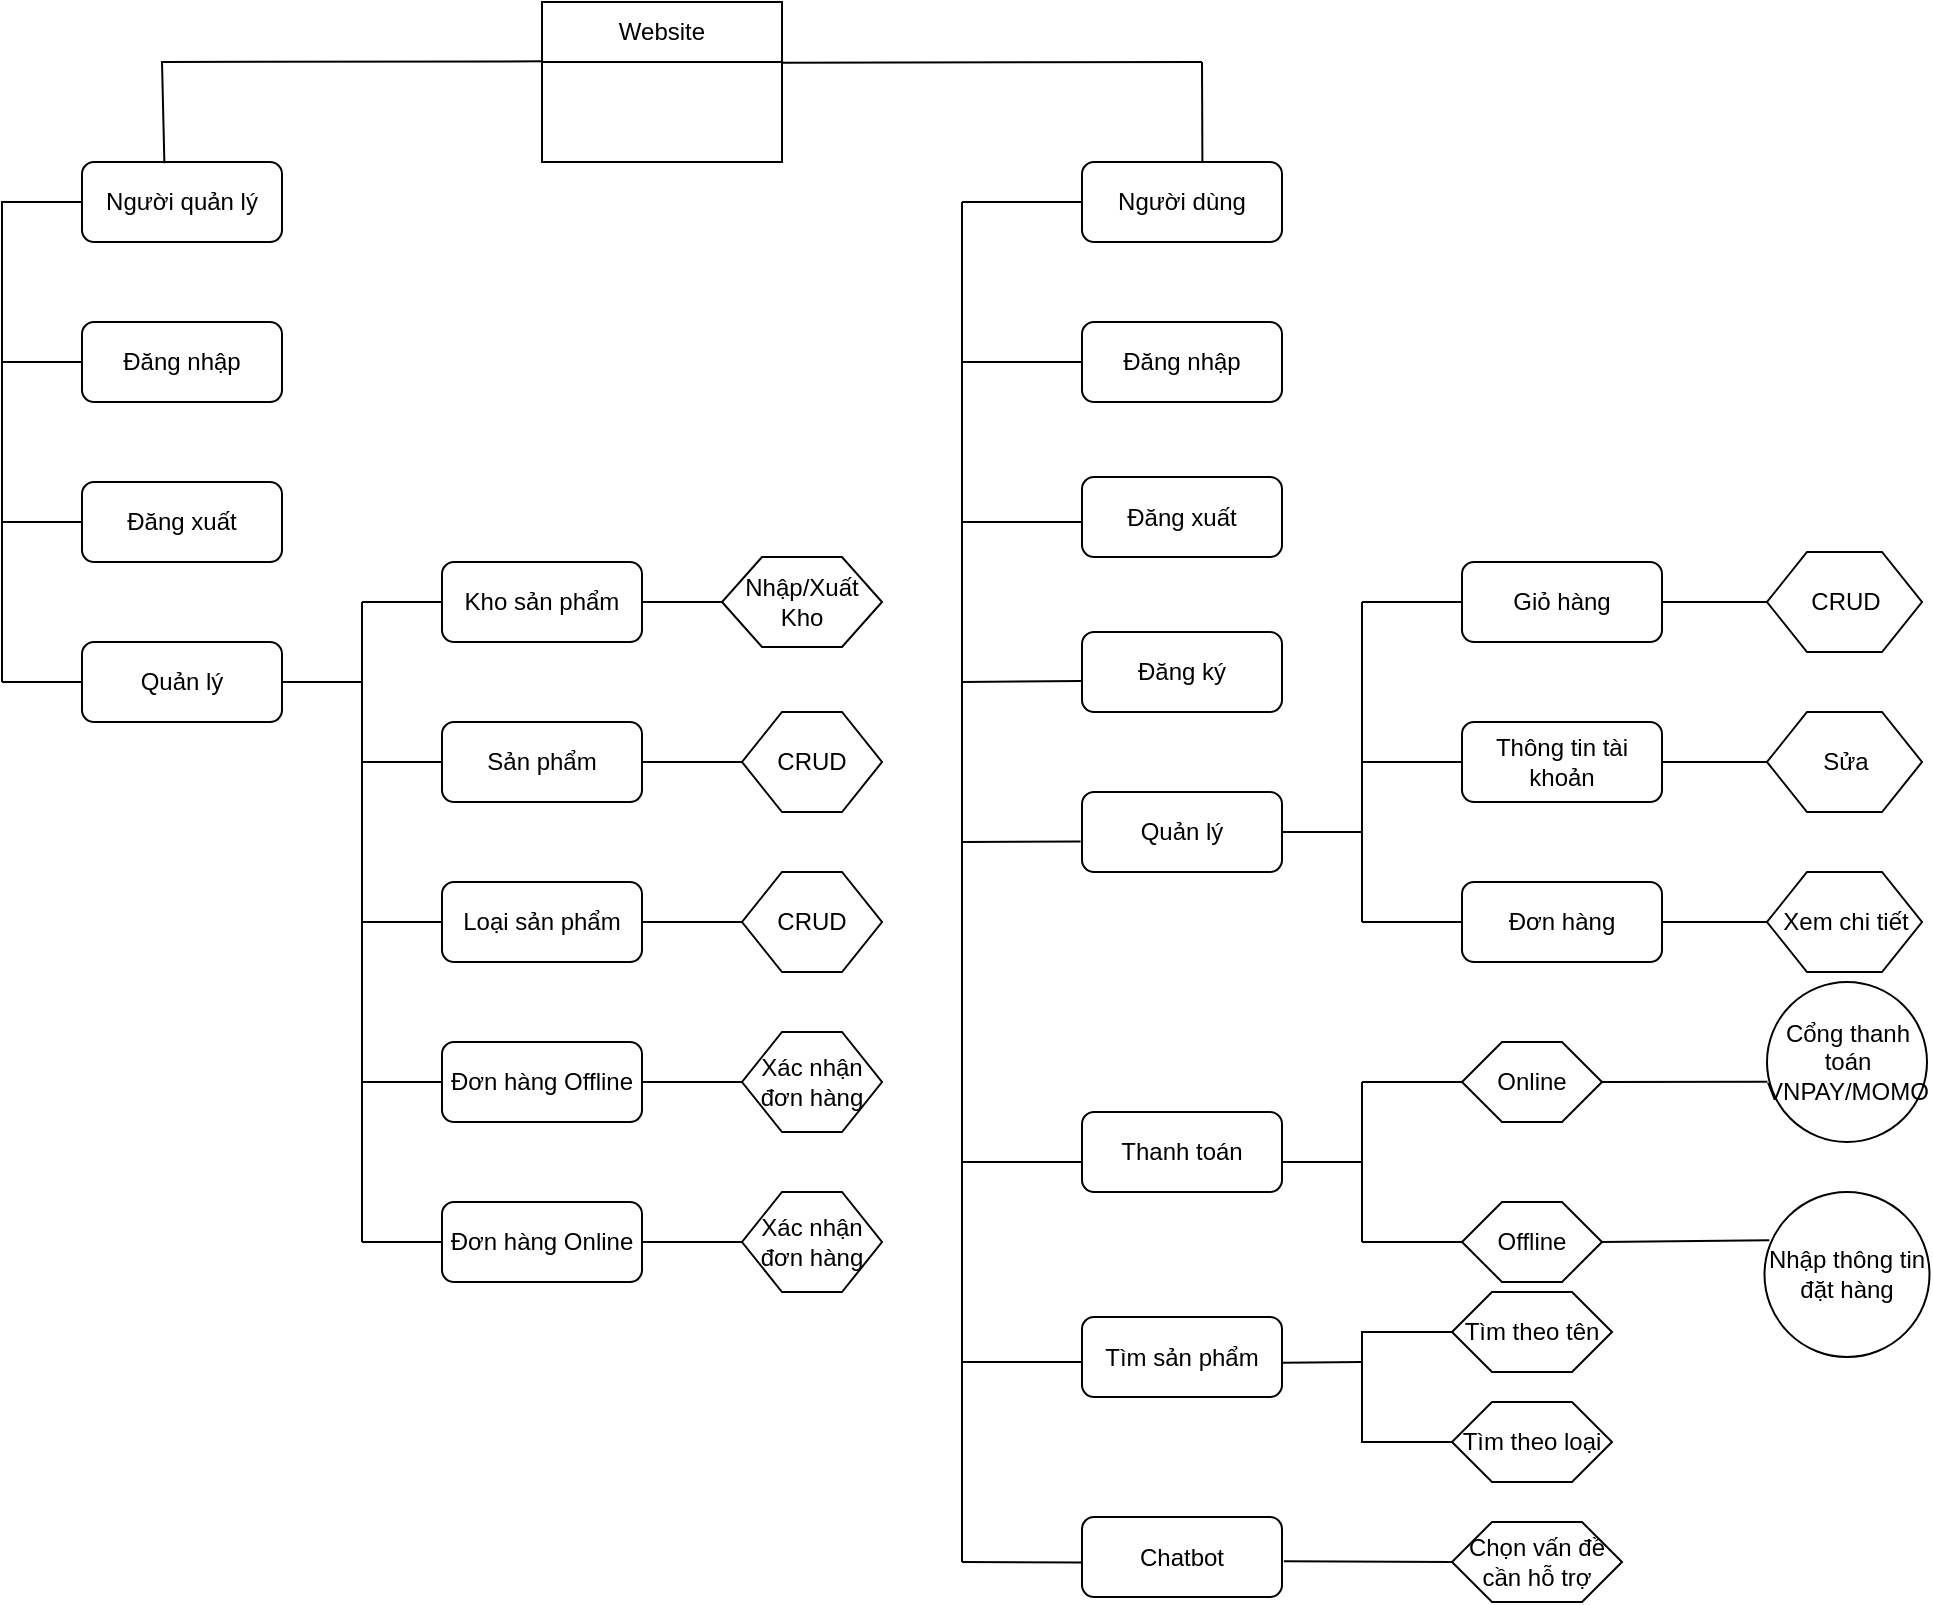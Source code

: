 <mxfile version="21.1.5" type="device">
  <diagram name="Page-1" id="YKi9pks65AhPZEX7jFyc">
    <mxGraphModel dx="420" dy="1348" grid="1" gridSize="10" guides="1" tooltips="1" connect="1" arrows="1" fold="1" page="1" pageScale="1" pageWidth="850" pageHeight="1100" math="0" shadow="0">
      <root>
        <mxCell id="0" />
        <mxCell id="1" parent="0" />
        <mxCell id="HV_f0PQ1Y3hvwHdLPxkS-1" value="Website" style="swimlane;fontStyle=0;childLayout=stackLayout;horizontal=1;startSize=30;horizontalStack=0;resizeParent=1;resizeParentMax=0;resizeLast=0;collapsible=1;marginBottom=0;whiteSpace=wrap;html=1;" parent="1" vertex="1">
          <mxGeometry x="390" y="-1080" width="120" height="80" as="geometry" />
        </mxCell>
        <mxCell id="HV_f0PQ1Y3hvwHdLPxkS-6" value="Người quản lý" style="rounded=1;whiteSpace=wrap;html=1;" parent="1" vertex="1">
          <mxGeometry x="160" y="-1000" width="100" height="40" as="geometry" />
        </mxCell>
        <mxCell id="HV_f0PQ1Y3hvwHdLPxkS-8" value="Đăng nhập" style="rounded=1;whiteSpace=wrap;html=1;" parent="1" vertex="1">
          <mxGeometry x="160" y="-920" width="100" height="40" as="geometry" />
        </mxCell>
        <mxCell id="HV_f0PQ1Y3hvwHdLPxkS-9" value="Đăng xuất" style="rounded=1;whiteSpace=wrap;html=1;" parent="1" vertex="1">
          <mxGeometry x="160" y="-840" width="100" height="40" as="geometry" />
        </mxCell>
        <mxCell id="HV_f0PQ1Y3hvwHdLPxkS-10" value="Quản lý" style="rounded=1;whiteSpace=wrap;html=1;" parent="1" vertex="1">
          <mxGeometry x="160" y="-760" width="100" height="40" as="geometry" />
        </mxCell>
        <mxCell id="HV_f0PQ1Y3hvwHdLPxkS-11" value="" style="endArrow=none;html=1;rounded=0;entryX=0.004;entryY=0.371;entryDx=0;entryDy=0;exitX=0.412;exitY=0.015;exitDx=0;exitDy=0;exitPerimeter=0;entryPerimeter=0;" parent="1" source="HV_f0PQ1Y3hvwHdLPxkS-6" target="HV_f0PQ1Y3hvwHdLPxkS-1" edge="1">
          <mxGeometry width="50" height="50" relative="1" as="geometry">
            <mxPoint x="240" y="-1040" as="sourcePoint" />
            <mxPoint x="450" y="-1030" as="targetPoint" />
            <Array as="points">
              <mxPoint x="200" y="-1050" />
            </Array>
          </mxGeometry>
        </mxCell>
        <mxCell id="HV_f0PQ1Y3hvwHdLPxkS-12" value="" style="endArrow=none;html=1;rounded=0;entryX=0;entryY=0.5;entryDx=0;entryDy=0;" parent="1" target="HV_f0PQ1Y3hvwHdLPxkS-6" edge="1">
          <mxGeometry width="50" height="50" relative="1" as="geometry">
            <mxPoint x="120" y="-740" as="sourcePoint" />
            <mxPoint x="450" y="-930" as="targetPoint" />
            <Array as="points">
              <mxPoint x="120" y="-820" />
              <mxPoint x="120" y="-980" />
            </Array>
          </mxGeometry>
        </mxCell>
        <mxCell id="HV_f0PQ1Y3hvwHdLPxkS-14" value="" style="endArrow=none;html=1;rounded=0;entryX=0;entryY=0.5;entryDx=0;entryDy=0;" parent="1" target="HV_f0PQ1Y3hvwHdLPxkS-8" edge="1">
          <mxGeometry width="50" height="50" relative="1" as="geometry">
            <mxPoint x="120" y="-900" as="sourcePoint" />
            <mxPoint x="450" y="-930" as="targetPoint" />
          </mxGeometry>
        </mxCell>
        <mxCell id="HV_f0PQ1Y3hvwHdLPxkS-15" value="" style="endArrow=none;html=1;rounded=0;entryX=0;entryY=0.5;entryDx=0;entryDy=0;" parent="1" target="HV_f0PQ1Y3hvwHdLPxkS-9" edge="1">
          <mxGeometry width="50" height="50" relative="1" as="geometry">
            <mxPoint x="120" y="-820" as="sourcePoint" />
            <mxPoint x="450" y="-930" as="targetPoint" />
          </mxGeometry>
        </mxCell>
        <mxCell id="HV_f0PQ1Y3hvwHdLPxkS-16" value="" style="endArrow=none;html=1;rounded=0;entryX=0;entryY=0.5;entryDx=0;entryDy=0;" parent="1" target="HV_f0PQ1Y3hvwHdLPxkS-10" edge="1">
          <mxGeometry width="50" height="50" relative="1" as="geometry">
            <mxPoint x="120" y="-740" as="sourcePoint" />
            <mxPoint x="450" y="-930" as="targetPoint" />
          </mxGeometry>
        </mxCell>
        <mxCell id="HV_f0PQ1Y3hvwHdLPxkS-17" value="Kho sản phẩm" style="rounded=1;whiteSpace=wrap;html=1;" parent="1" vertex="1">
          <mxGeometry x="340" y="-800" width="100" height="40" as="geometry" />
        </mxCell>
        <mxCell id="HV_f0PQ1Y3hvwHdLPxkS-18" value="Sản phẩm" style="rounded=1;whiteSpace=wrap;html=1;" parent="1" vertex="1">
          <mxGeometry x="340" y="-720" width="100" height="40" as="geometry" />
        </mxCell>
        <mxCell id="HV_f0PQ1Y3hvwHdLPxkS-19" value="Loại sản phẩm" style="rounded=1;whiteSpace=wrap;html=1;" parent="1" vertex="1">
          <mxGeometry x="340" y="-640" width="100" height="40" as="geometry" />
        </mxCell>
        <mxCell id="HV_f0PQ1Y3hvwHdLPxkS-20" value="Đơn hàng Offline" style="rounded=1;whiteSpace=wrap;html=1;" parent="1" vertex="1">
          <mxGeometry x="340" y="-560" width="100" height="40" as="geometry" />
        </mxCell>
        <mxCell id="HV_f0PQ1Y3hvwHdLPxkS-21" value="Đơn hàng Online" style="rounded=1;whiteSpace=wrap;html=1;" parent="1" vertex="1">
          <mxGeometry x="340" y="-480" width="100" height="40" as="geometry" />
        </mxCell>
        <mxCell id="HV_f0PQ1Y3hvwHdLPxkS-24" value="" style="endArrow=none;html=1;rounded=0;entryX=0;entryY=0.5;entryDx=0;entryDy=0;" parent="1" target="HV_f0PQ1Y3hvwHdLPxkS-17" edge="1">
          <mxGeometry width="50" height="50" relative="1" as="geometry">
            <mxPoint x="300" y="-780" as="sourcePoint" />
            <mxPoint x="450" y="-640" as="targetPoint" />
          </mxGeometry>
        </mxCell>
        <mxCell id="HV_f0PQ1Y3hvwHdLPxkS-25" value="" style="endArrow=none;html=1;rounded=0;exitX=1;exitY=0.5;exitDx=0;exitDy=0;" parent="1" source="HV_f0PQ1Y3hvwHdLPxkS-10" edge="1">
          <mxGeometry width="50" height="50" relative="1" as="geometry">
            <mxPoint x="400" y="-590" as="sourcePoint" />
            <mxPoint x="300" y="-740" as="targetPoint" />
          </mxGeometry>
        </mxCell>
        <mxCell id="HV_f0PQ1Y3hvwHdLPxkS-26" value="" style="endArrow=none;html=1;rounded=0;" parent="1" edge="1">
          <mxGeometry width="50" height="50" relative="1" as="geometry">
            <mxPoint x="300" y="-740" as="sourcePoint" />
            <mxPoint x="300" y="-780" as="targetPoint" />
          </mxGeometry>
        </mxCell>
        <mxCell id="HV_f0PQ1Y3hvwHdLPxkS-27" value="" style="endArrow=none;html=1;rounded=0;" parent="1" edge="1">
          <mxGeometry width="50" height="50" relative="1" as="geometry">
            <mxPoint x="300" y="-740" as="sourcePoint" />
            <mxPoint x="300" y="-460" as="targetPoint" />
          </mxGeometry>
        </mxCell>
        <mxCell id="HV_f0PQ1Y3hvwHdLPxkS-28" value="" style="endArrow=none;html=1;rounded=0;entryX=0;entryY=0.5;entryDx=0;entryDy=0;" parent="1" target="HV_f0PQ1Y3hvwHdLPxkS-18" edge="1">
          <mxGeometry width="50" height="50" relative="1" as="geometry">
            <mxPoint x="300" y="-700" as="sourcePoint" />
            <mxPoint x="450" y="-940" as="targetPoint" />
          </mxGeometry>
        </mxCell>
        <mxCell id="HV_f0PQ1Y3hvwHdLPxkS-30" value="" style="endArrow=none;html=1;rounded=0;entryX=0;entryY=0.5;entryDx=0;entryDy=0;" parent="1" target="HV_f0PQ1Y3hvwHdLPxkS-19" edge="1">
          <mxGeometry width="50" height="50" relative="1" as="geometry">
            <mxPoint x="300" y="-620" as="sourcePoint" />
            <mxPoint x="450" y="-640" as="targetPoint" />
          </mxGeometry>
        </mxCell>
        <mxCell id="HV_f0PQ1Y3hvwHdLPxkS-31" value="" style="endArrow=none;html=1;rounded=0;entryX=0;entryY=0.5;entryDx=0;entryDy=0;" parent="1" target="HV_f0PQ1Y3hvwHdLPxkS-20" edge="1">
          <mxGeometry width="50" height="50" relative="1" as="geometry">
            <mxPoint x="300" y="-540" as="sourcePoint" />
            <mxPoint x="450" y="-640" as="targetPoint" />
          </mxGeometry>
        </mxCell>
        <mxCell id="HV_f0PQ1Y3hvwHdLPxkS-32" value="" style="endArrow=none;html=1;rounded=0;entryX=0;entryY=0.5;entryDx=0;entryDy=0;" parent="1" target="HV_f0PQ1Y3hvwHdLPxkS-21" edge="1">
          <mxGeometry width="50" height="50" relative="1" as="geometry">
            <mxPoint x="300" y="-460" as="sourcePoint" />
            <mxPoint x="450" y="-640" as="targetPoint" />
          </mxGeometry>
        </mxCell>
        <mxCell id="HV_f0PQ1Y3hvwHdLPxkS-37" value="Xác nhận đơn hàng" style="shape=hexagon;perimeter=hexagonPerimeter2;whiteSpace=wrap;html=1;fixedSize=1;" parent="1" vertex="1">
          <mxGeometry x="490" y="-565" width="70" height="50" as="geometry" />
        </mxCell>
        <mxCell id="HV_f0PQ1Y3hvwHdLPxkS-38" value="CRUD" style="shape=hexagon;perimeter=hexagonPerimeter2;whiteSpace=wrap;html=1;fixedSize=1;" parent="1" vertex="1">
          <mxGeometry x="490" y="-725" width="70" height="50" as="geometry" />
        </mxCell>
        <mxCell id="HV_f0PQ1Y3hvwHdLPxkS-39" value="CRUD" style="shape=hexagon;perimeter=hexagonPerimeter2;whiteSpace=wrap;html=1;fixedSize=1;" parent="1" vertex="1">
          <mxGeometry x="490" y="-645" width="70" height="50" as="geometry" />
        </mxCell>
        <mxCell id="HV_f0PQ1Y3hvwHdLPxkS-40" value="Xác nhận đơn hàng" style="shape=hexagon;perimeter=hexagonPerimeter2;whiteSpace=wrap;html=1;fixedSize=1;" parent="1" vertex="1">
          <mxGeometry x="490" y="-485" width="70" height="50" as="geometry" />
        </mxCell>
        <mxCell id="HV_f0PQ1Y3hvwHdLPxkS-44" value="" style="endArrow=none;html=1;rounded=0;entryX=0;entryY=0.5;entryDx=0;entryDy=0;exitX=1;exitY=0.5;exitDx=0;exitDy=0;" parent="1" source="HV_f0PQ1Y3hvwHdLPxkS-18" target="HV_f0PQ1Y3hvwHdLPxkS-38" edge="1">
          <mxGeometry width="50" height="50" relative="1" as="geometry">
            <mxPoint x="300" y="-640" as="sourcePoint" />
            <mxPoint x="350" y="-690" as="targetPoint" />
          </mxGeometry>
        </mxCell>
        <mxCell id="HV_f0PQ1Y3hvwHdLPxkS-45" value="" style="endArrow=none;html=1;rounded=0;entryX=0;entryY=0.5;entryDx=0;entryDy=0;" parent="1" target="HV_f0PQ1Y3hvwHdLPxkS-39" edge="1">
          <mxGeometry width="50" height="50" relative="1" as="geometry">
            <mxPoint x="440" y="-620" as="sourcePoint" />
            <mxPoint x="350" y="-690" as="targetPoint" />
          </mxGeometry>
        </mxCell>
        <mxCell id="HV_f0PQ1Y3hvwHdLPxkS-46" value="" style="endArrow=none;html=1;rounded=0;entryX=0;entryY=0.5;entryDx=0;entryDy=0;exitX=1;exitY=0.5;exitDx=0;exitDy=0;" parent="1" source="HV_f0PQ1Y3hvwHdLPxkS-20" target="HV_f0PQ1Y3hvwHdLPxkS-37" edge="1">
          <mxGeometry width="50" height="50" relative="1" as="geometry">
            <mxPoint x="300" y="-640" as="sourcePoint" />
            <mxPoint x="350" y="-690" as="targetPoint" />
          </mxGeometry>
        </mxCell>
        <mxCell id="HV_f0PQ1Y3hvwHdLPxkS-47" value="" style="endArrow=none;html=1;rounded=0;entryX=0;entryY=0.5;entryDx=0;entryDy=0;exitX=1;exitY=0.5;exitDx=0;exitDy=0;" parent="1" source="HV_f0PQ1Y3hvwHdLPxkS-21" target="HV_f0PQ1Y3hvwHdLPxkS-40" edge="1">
          <mxGeometry width="50" height="50" relative="1" as="geometry">
            <mxPoint x="300" y="-640" as="sourcePoint" />
            <mxPoint x="350" y="-690" as="targetPoint" />
          </mxGeometry>
        </mxCell>
        <mxCell id="HV_f0PQ1Y3hvwHdLPxkS-51" value="Nhập/Xuất Kho" style="shape=hexagon;perimeter=hexagonPerimeter2;whiteSpace=wrap;html=1;fixedSize=1;" parent="1" vertex="1">
          <mxGeometry x="480" y="-802.5" width="80" height="45" as="geometry" />
        </mxCell>
        <mxCell id="HV_f0PQ1Y3hvwHdLPxkS-52" value="" style="endArrow=none;html=1;rounded=0;exitX=1;exitY=0.5;exitDx=0;exitDy=0;entryX=0;entryY=0.5;entryDx=0;entryDy=0;" parent="1" source="HV_f0PQ1Y3hvwHdLPxkS-17" target="HV_f0PQ1Y3hvwHdLPxkS-51" edge="1">
          <mxGeometry width="50" height="50" relative="1" as="geometry">
            <mxPoint x="540" y="-660" as="sourcePoint" />
            <mxPoint x="590" y="-710" as="targetPoint" />
          </mxGeometry>
        </mxCell>
        <mxCell id="HV_f0PQ1Y3hvwHdLPxkS-53" value="Người dùng" style="rounded=1;whiteSpace=wrap;html=1;" parent="1" vertex="1">
          <mxGeometry x="660" y="-1000" width="100" height="40" as="geometry" />
        </mxCell>
        <mxCell id="HV_f0PQ1Y3hvwHdLPxkS-54" value="Đăng nhập" style="rounded=1;whiteSpace=wrap;html=1;" parent="1" vertex="1">
          <mxGeometry x="660" y="-920" width="100" height="40" as="geometry" />
        </mxCell>
        <mxCell id="HV_f0PQ1Y3hvwHdLPxkS-55" value="Đăng xuất" style="rounded=1;whiteSpace=wrap;html=1;" parent="1" vertex="1">
          <mxGeometry x="660" y="-842.5" width="100" height="40" as="geometry" />
        </mxCell>
        <mxCell id="HV_f0PQ1Y3hvwHdLPxkS-58" value="Đăng ký" style="rounded=1;whiteSpace=wrap;html=1;" parent="1" vertex="1">
          <mxGeometry x="660" y="-765" width="100" height="40" as="geometry" />
        </mxCell>
        <mxCell id="HV_f0PQ1Y3hvwHdLPxkS-59" value="Quản lý" style="rounded=1;whiteSpace=wrap;html=1;" parent="1" vertex="1">
          <mxGeometry x="660" y="-685" width="100" height="40" as="geometry" />
        </mxCell>
        <mxCell id="HV_f0PQ1Y3hvwHdLPxkS-60" value="Giỏ hàng" style="rounded=1;whiteSpace=wrap;html=1;" parent="1" vertex="1">
          <mxGeometry x="850" y="-800" width="100" height="40" as="geometry" />
        </mxCell>
        <mxCell id="HV_f0PQ1Y3hvwHdLPxkS-61" value="Thông tin tài khoản" style="rounded=1;whiteSpace=wrap;html=1;" parent="1" vertex="1">
          <mxGeometry x="850" y="-720" width="100" height="40" as="geometry" />
        </mxCell>
        <mxCell id="HV_f0PQ1Y3hvwHdLPxkS-62" value="Thanh toán" style="rounded=1;whiteSpace=wrap;html=1;" parent="1" vertex="1">
          <mxGeometry x="660" y="-525" width="100" height="40" as="geometry" />
        </mxCell>
        <mxCell id="HV_f0PQ1Y3hvwHdLPxkS-63" value="Tìm sản phẩm" style="rounded=1;whiteSpace=wrap;html=1;" parent="1" vertex="1">
          <mxGeometry x="660" y="-422.5" width="100" height="40" as="geometry" />
        </mxCell>
        <mxCell id="HV_f0PQ1Y3hvwHdLPxkS-64" value="Chatbot" style="rounded=1;whiteSpace=wrap;html=1;" parent="1" vertex="1">
          <mxGeometry x="660" y="-322.5" width="100" height="40" as="geometry" />
        </mxCell>
        <mxCell id="HV_f0PQ1Y3hvwHdLPxkS-67" value="Online" style="shape=hexagon;perimeter=hexagonPerimeter2;whiteSpace=wrap;html=1;fixedSize=1;" parent="1" vertex="1">
          <mxGeometry x="850" y="-560" width="70" height="40" as="geometry" />
        </mxCell>
        <mxCell id="HV_f0PQ1Y3hvwHdLPxkS-68" value="Offline" style="shape=hexagon;perimeter=hexagonPerimeter2;whiteSpace=wrap;html=1;fixedSize=1;" parent="1" vertex="1">
          <mxGeometry x="850" y="-480" width="70" height="40" as="geometry" />
        </mxCell>
        <mxCell id="HV_f0PQ1Y3hvwHdLPxkS-69" value="Đơn hàng" style="rounded=1;whiteSpace=wrap;html=1;" parent="1" vertex="1">
          <mxGeometry x="850" y="-640" width="100" height="40" as="geometry" />
        </mxCell>
        <mxCell id="HV_f0PQ1Y3hvwHdLPxkS-70" value="" style="endArrow=none;html=1;rounded=0;exitX=1;exitY=0.5;exitDx=0;exitDy=0;" parent="1" source="HV_f0PQ1Y3hvwHdLPxkS-59" edge="1">
          <mxGeometry width="50" height="50" relative="1" as="geometry">
            <mxPoint x="720" y="-700" as="sourcePoint" />
            <mxPoint x="800" y="-665" as="targetPoint" />
          </mxGeometry>
        </mxCell>
        <mxCell id="HV_f0PQ1Y3hvwHdLPxkS-71" value="" style="endArrow=none;html=1;rounded=0;" parent="1" edge="1">
          <mxGeometry width="50" height="50" relative="1" as="geometry">
            <mxPoint x="800" y="-620" as="sourcePoint" />
            <mxPoint x="800" y="-780" as="targetPoint" />
          </mxGeometry>
        </mxCell>
        <mxCell id="HV_f0PQ1Y3hvwHdLPxkS-72" value="" style="endArrow=none;html=1;rounded=0;entryX=0;entryY=0.5;entryDx=0;entryDy=0;" parent="1" target="HV_f0PQ1Y3hvwHdLPxkS-61" edge="1">
          <mxGeometry width="50" height="50" relative="1" as="geometry">
            <mxPoint x="800" y="-700" as="sourcePoint" />
            <mxPoint x="810" y="-700" as="targetPoint" />
          </mxGeometry>
        </mxCell>
        <mxCell id="HV_f0PQ1Y3hvwHdLPxkS-73" value="" style="endArrow=none;html=1;rounded=0;entryX=0;entryY=0.5;entryDx=0;entryDy=0;" parent="1" target="HV_f0PQ1Y3hvwHdLPxkS-69" edge="1">
          <mxGeometry width="50" height="50" relative="1" as="geometry">
            <mxPoint x="800" y="-620" as="sourcePoint" />
            <mxPoint x="810" y="-700" as="targetPoint" />
          </mxGeometry>
        </mxCell>
        <mxCell id="HV_f0PQ1Y3hvwHdLPxkS-74" value="" style="endArrow=none;html=1;rounded=0;entryX=0;entryY=0.5;entryDx=0;entryDy=0;" parent="1" target="HV_f0PQ1Y3hvwHdLPxkS-60" edge="1">
          <mxGeometry width="50" height="50" relative="1" as="geometry">
            <mxPoint x="800" y="-780" as="sourcePoint" />
            <mxPoint x="810" y="-790" as="targetPoint" />
          </mxGeometry>
        </mxCell>
        <mxCell id="HV_f0PQ1Y3hvwHdLPxkS-75" value="" style="endArrow=none;html=1;rounded=0;" parent="1" edge="1">
          <mxGeometry width="50" height="50" relative="1" as="geometry">
            <mxPoint x="760" y="-500" as="sourcePoint" />
            <mxPoint x="800" y="-500" as="targetPoint" />
          </mxGeometry>
        </mxCell>
        <mxCell id="HV_f0PQ1Y3hvwHdLPxkS-76" value="" style="endArrow=none;html=1;rounded=0;" parent="1" edge="1">
          <mxGeometry width="50" height="50" relative="1" as="geometry">
            <mxPoint x="800" y="-460" as="sourcePoint" />
            <mxPoint x="800" y="-540" as="targetPoint" />
          </mxGeometry>
        </mxCell>
        <mxCell id="HV_f0PQ1Y3hvwHdLPxkS-77" value="" style="endArrow=none;html=1;rounded=0;entryX=0;entryY=0.5;entryDx=0;entryDy=0;" parent="1" target="HV_f0PQ1Y3hvwHdLPxkS-68" edge="1">
          <mxGeometry width="50" height="50" relative="1" as="geometry">
            <mxPoint x="800" y="-460" as="sourcePoint" />
            <mxPoint x="810" y="-550" as="targetPoint" />
          </mxGeometry>
        </mxCell>
        <mxCell id="HV_f0PQ1Y3hvwHdLPxkS-78" value="" style="endArrow=none;html=1;rounded=0;entryX=0;entryY=0.5;entryDx=0;entryDy=0;" parent="1" target="HV_f0PQ1Y3hvwHdLPxkS-67" edge="1">
          <mxGeometry width="50" height="50" relative="1" as="geometry">
            <mxPoint x="800" y="-540" as="sourcePoint" />
            <mxPoint x="810" y="-550" as="targetPoint" />
          </mxGeometry>
        </mxCell>
        <mxCell id="HV_f0PQ1Y3hvwHdLPxkS-79" value="Cổng thanh toán VNPAY/MOMO" style="ellipse;whiteSpace=wrap;html=1;aspect=fixed;" parent="1" vertex="1">
          <mxGeometry x="1002.5" y="-590" width="80" height="80" as="geometry" />
        </mxCell>
        <mxCell id="HV_f0PQ1Y3hvwHdLPxkS-80" value="Nhập thông tin đặt hàng" style="ellipse;whiteSpace=wrap;html=1;aspect=fixed;" parent="1" vertex="1">
          <mxGeometry x="1001.25" y="-485" width="82.5" height="82.5" as="geometry" />
        </mxCell>
        <mxCell id="HV_f0PQ1Y3hvwHdLPxkS-81" value="" style="endArrow=none;html=1;rounded=0;exitX=1;exitY=0.5;exitDx=0;exitDy=0;entryX=0.003;entryY=0.623;entryDx=0;entryDy=0;entryPerimeter=0;" parent="1" source="HV_f0PQ1Y3hvwHdLPxkS-67" target="HV_f0PQ1Y3hvwHdLPxkS-79" edge="1">
          <mxGeometry width="50" height="50" relative="1" as="geometry">
            <mxPoint x="660" y="-620" as="sourcePoint" />
            <mxPoint x="710" y="-670" as="targetPoint" />
          </mxGeometry>
        </mxCell>
        <mxCell id="HV_f0PQ1Y3hvwHdLPxkS-82" value="" style="endArrow=none;html=1;rounded=0;exitX=1;exitY=0.5;exitDx=0;exitDy=0;entryX=0.029;entryY=0.293;entryDx=0;entryDy=0;entryPerimeter=0;" parent="1" source="HV_f0PQ1Y3hvwHdLPxkS-68" target="HV_f0PQ1Y3hvwHdLPxkS-80" edge="1">
          <mxGeometry width="50" height="50" relative="1" as="geometry">
            <mxPoint x="660" y="-620" as="sourcePoint" />
            <mxPoint x="970" y="-450" as="targetPoint" />
          </mxGeometry>
        </mxCell>
        <mxCell id="HV_f0PQ1Y3hvwHdLPxkS-83" value="CRUD" style="shape=hexagon;perimeter=hexagonPerimeter2;whiteSpace=wrap;html=1;fixedSize=1;" parent="1" vertex="1">
          <mxGeometry x="1002.5" y="-805" width="77.5" height="50" as="geometry" />
        </mxCell>
        <mxCell id="HV_f0PQ1Y3hvwHdLPxkS-84" value="" style="endArrow=none;html=1;rounded=0;exitX=1;exitY=0.5;exitDx=0;exitDy=0;entryX=0;entryY=0.5;entryDx=0;entryDy=0;" parent="1" source="HV_f0PQ1Y3hvwHdLPxkS-60" target="HV_f0PQ1Y3hvwHdLPxkS-83" edge="1">
          <mxGeometry width="50" height="50" relative="1" as="geometry">
            <mxPoint x="660" y="-620" as="sourcePoint" />
            <mxPoint x="990" y="-770" as="targetPoint" />
          </mxGeometry>
        </mxCell>
        <mxCell id="HV_f0PQ1Y3hvwHdLPxkS-85" value="Sửa" style="shape=hexagon;perimeter=hexagonPerimeter2;whiteSpace=wrap;html=1;fixedSize=1;" parent="1" vertex="1">
          <mxGeometry x="1002.5" y="-725" width="77.5" height="50" as="geometry" />
        </mxCell>
        <mxCell id="HV_f0PQ1Y3hvwHdLPxkS-86" value="" style="endArrow=none;html=1;rounded=0;exitX=1;exitY=0.5;exitDx=0;exitDy=0;entryX=0;entryY=0.5;entryDx=0;entryDy=0;" parent="1" source="HV_f0PQ1Y3hvwHdLPxkS-61" target="HV_f0PQ1Y3hvwHdLPxkS-85" edge="1">
          <mxGeometry width="50" height="50" relative="1" as="geometry">
            <mxPoint x="660" y="-620" as="sourcePoint" />
            <mxPoint x="710" y="-670" as="targetPoint" />
          </mxGeometry>
        </mxCell>
        <mxCell id="HV_f0PQ1Y3hvwHdLPxkS-87" value="Xem chi tiết" style="shape=hexagon;perimeter=hexagonPerimeter2;whiteSpace=wrap;html=1;fixedSize=1;" parent="1" vertex="1">
          <mxGeometry x="1002.5" y="-645" width="77.5" height="50" as="geometry" />
        </mxCell>
        <mxCell id="HV_f0PQ1Y3hvwHdLPxkS-88" value="" style="endArrow=none;html=1;rounded=0;exitX=1;exitY=0.5;exitDx=0;exitDy=0;entryX=0;entryY=0.5;entryDx=0;entryDy=0;" parent="1" source="HV_f0PQ1Y3hvwHdLPxkS-69" target="HV_f0PQ1Y3hvwHdLPxkS-87" edge="1">
          <mxGeometry width="50" height="50" relative="1" as="geometry">
            <mxPoint x="660" y="-620" as="sourcePoint" />
            <mxPoint x="710" y="-670" as="targetPoint" />
          </mxGeometry>
        </mxCell>
        <mxCell id="HV_f0PQ1Y3hvwHdLPxkS-89" value="Tìm theo tên" style="shape=hexagon;perimeter=hexagonPerimeter2;whiteSpace=wrap;html=1;fixedSize=1;" parent="1" vertex="1">
          <mxGeometry x="845" y="-435" width="80" height="40" as="geometry" />
        </mxCell>
        <mxCell id="HV_f0PQ1Y3hvwHdLPxkS-90" value="Tìm theo loại" style="shape=hexagon;perimeter=hexagonPerimeter2;whiteSpace=wrap;html=1;fixedSize=1;" parent="1" vertex="1">
          <mxGeometry x="845" y="-380" width="80" height="40" as="geometry" />
        </mxCell>
        <mxCell id="HV_f0PQ1Y3hvwHdLPxkS-92" value="" style="endArrow=none;html=1;rounded=0;entryX=0;entryY=0.5;entryDx=0;entryDy=0;exitX=0;exitY=0.5;exitDx=0;exitDy=0;" parent="1" source="HV_f0PQ1Y3hvwHdLPxkS-90" target="HV_f0PQ1Y3hvwHdLPxkS-89" edge="1">
          <mxGeometry width="50" height="50" relative="1" as="geometry">
            <mxPoint x="800" y="-360" as="sourcePoint" />
            <mxPoint x="800" y="-420" as="targetPoint" />
            <Array as="points">
              <mxPoint x="800" y="-360" />
              <mxPoint x="800" y="-415" />
            </Array>
          </mxGeometry>
        </mxCell>
        <mxCell id="HV_f0PQ1Y3hvwHdLPxkS-95" value="Chọn vấn đề cần hỗ trợ" style="shape=hexagon;perimeter=hexagonPerimeter2;whiteSpace=wrap;html=1;fixedSize=1;" parent="1" vertex="1">
          <mxGeometry x="845" y="-320" width="85" height="40" as="geometry" />
        </mxCell>
        <mxCell id="HV_f0PQ1Y3hvwHdLPxkS-98" value="" style="endArrow=none;html=1;rounded=0;exitX=1.004;exitY=0.571;exitDx=0;exitDy=0;exitPerimeter=0;" parent="1" source="HV_f0PQ1Y3hvwHdLPxkS-63" edge="1">
          <mxGeometry width="50" height="50" relative="1" as="geometry">
            <mxPoint x="870" y="-340" as="sourcePoint" />
            <mxPoint x="800" y="-400" as="targetPoint" />
          </mxGeometry>
        </mxCell>
        <mxCell id="HV_f0PQ1Y3hvwHdLPxkS-99" value="" style="endArrow=none;html=1;rounded=0;exitX=1.009;exitY=0.554;exitDx=0;exitDy=0;exitPerimeter=0;entryX=0;entryY=0.5;entryDx=0;entryDy=0;" parent="1" source="HV_f0PQ1Y3hvwHdLPxkS-64" target="HV_f0PQ1Y3hvwHdLPxkS-95" edge="1">
          <mxGeometry width="50" height="50" relative="1" as="geometry">
            <mxPoint x="780" y="-250" as="sourcePoint" />
            <mxPoint x="830" y="-300" as="targetPoint" />
          </mxGeometry>
        </mxCell>
        <mxCell id="HV_f0PQ1Y3hvwHdLPxkS-104" value="" style="endArrow=none;html=1;rounded=0;exitX=0.996;exitY=0.379;exitDx=0;exitDy=0;exitPerimeter=0;" parent="1" source="HV_f0PQ1Y3hvwHdLPxkS-1" edge="1">
          <mxGeometry width="50" height="50" relative="1" as="geometry">
            <mxPoint x="690" y="-1000" as="sourcePoint" />
            <mxPoint x="720" y="-1050" as="targetPoint" />
          </mxGeometry>
        </mxCell>
        <mxCell id="HV_f0PQ1Y3hvwHdLPxkS-106" value="" style="endArrow=none;html=1;rounded=0;exitX=0.602;exitY=-0.008;exitDx=0;exitDy=0;exitPerimeter=0;" parent="1" source="HV_f0PQ1Y3hvwHdLPxkS-53" edge="1">
          <mxGeometry width="50" height="50" relative="1" as="geometry">
            <mxPoint x="630" y="-1000" as="sourcePoint" />
            <mxPoint x="720" y="-1050" as="targetPoint" />
          </mxGeometry>
        </mxCell>
        <mxCell id="HV_f0PQ1Y3hvwHdLPxkS-107" value="" style="endArrow=none;html=1;rounded=0;" parent="1" edge="1">
          <mxGeometry width="50" height="50" relative="1" as="geometry">
            <mxPoint x="600" y="-300" as="sourcePoint" />
            <mxPoint x="600" y="-980" as="targetPoint" />
          </mxGeometry>
        </mxCell>
        <mxCell id="HV_f0PQ1Y3hvwHdLPxkS-108" value="" style="endArrow=none;html=1;rounded=0;entryX=0;entryY=0.5;entryDx=0;entryDy=0;" parent="1" target="HV_f0PQ1Y3hvwHdLPxkS-53" edge="1">
          <mxGeometry width="50" height="50" relative="1" as="geometry">
            <mxPoint x="600" y="-980" as="sourcePoint" />
            <mxPoint x="550" y="-810" as="targetPoint" />
          </mxGeometry>
        </mxCell>
        <mxCell id="HV_f0PQ1Y3hvwHdLPxkS-110" value="" style="endArrow=none;html=1;rounded=0;entryX=0;entryY=0.5;entryDx=0;entryDy=0;" parent="1" target="HV_f0PQ1Y3hvwHdLPxkS-54" edge="1">
          <mxGeometry width="50" height="50" relative="1" as="geometry">
            <mxPoint x="600" y="-900" as="sourcePoint" />
            <mxPoint x="640" y="-890" as="targetPoint" />
          </mxGeometry>
        </mxCell>
        <mxCell id="HV_f0PQ1Y3hvwHdLPxkS-111" value="" style="endArrow=none;html=1;rounded=0;entryX=0.001;entryY=0.563;entryDx=0;entryDy=0;entryPerimeter=0;" parent="1" target="HV_f0PQ1Y3hvwHdLPxkS-55" edge="1">
          <mxGeometry width="50" height="50" relative="1" as="geometry">
            <mxPoint x="600" y="-820" as="sourcePoint" />
            <mxPoint x="690" y="-900" as="targetPoint" />
          </mxGeometry>
        </mxCell>
        <mxCell id="HV_f0PQ1Y3hvwHdLPxkS-112" value="" style="endArrow=none;html=1;rounded=0;entryX=-0.001;entryY=0.612;entryDx=0;entryDy=0;entryPerimeter=0;" parent="1" target="HV_f0PQ1Y3hvwHdLPxkS-58" edge="1">
          <mxGeometry width="50" height="50" relative="1" as="geometry">
            <mxPoint x="600" y="-740" as="sourcePoint" />
            <mxPoint x="690" y="-800" as="targetPoint" />
          </mxGeometry>
        </mxCell>
        <mxCell id="HV_f0PQ1Y3hvwHdLPxkS-113" value="" style="endArrow=none;html=1;rounded=0;entryX=-0.007;entryY=0.618;entryDx=0;entryDy=0;entryPerimeter=0;" parent="1" target="HV_f0PQ1Y3hvwHdLPxkS-59" edge="1">
          <mxGeometry width="50" height="50" relative="1" as="geometry">
            <mxPoint x="600" y="-660" as="sourcePoint" />
            <mxPoint x="690" y="-700" as="targetPoint" />
          </mxGeometry>
        </mxCell>
        <mxCell id="HV_f0PQ1Y3hvwHdLPxkS-114" value="" style="endArrow=none;html=1;rounded=0;entryX=0.001;entryY=0.625;entryDx=0;entryDy=0;entryPerimeter=0;" parent="1" target="HV_f0PQ1Y3hvwHdLPxkS-62" edge="1">
          <mxGeometry width="50" height="50" relative="1" as="geometry">
            <mxPoint x="600" y="-500" as="sourcePoint" />
            <mxPoint x="690" y="-560" as="targetPoint" />
          </mxGeometry>
        </mxCell>
        <mxCell id="HV_f0PQ1Y3hvwHdLPxkS-115" value="" style="endArrow=none;html=1;rounded=0;" parent="1" edge="1">
          <mxGeometry width="50" height="50" relative="1" as="geometry">
            <mxPoint x="600" y="-400" as="sourcePoint" />
            <mxPoint x="660" y="-400" as="targetPoint" />
          </mxGeometry>
        </mxCell>
        <mxCell id="HV_f0PQ1Y3hvwHdLPxkS-117" value="" style="endArrow=none;html=1;rounded=0;entryX=-0.004;entryY=0.569;entryDx=0;entryDy=0;entryPerimeter=0;" parent="1" target="HV_f0PQ1Y3hvwHdLPxkS-64" edge="1">
          <mxGeometry width="50" height="50" relative="1" as="geometry">
            <mxPoint x="600" y="-300" as="sourcePoint" />
            <mxPoint x="690" y="-400" as="targetPoint" />
          </mxGeometry>
        </mxCell>
      </root>
    </mxGraphModel>
  </diagram>
</mxfile>
